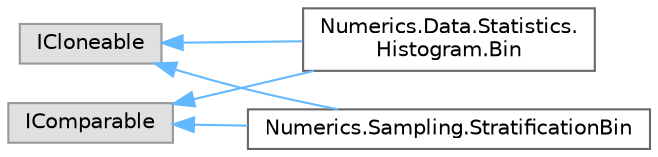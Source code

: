 digraph "Graphical Class Hierarchy"
{
 // LATEX_PDF_SIZE
  bgcolor="transparent";
  edge [fontname=Helvetica,fontsize=10,labelfontname=Helvetica,labelfontsize=10];
  node [fontname=Helvetica,fontsize=10,shape=box,height=0.2,width=0.4];
  rankdir="LR";
  Node0 [id="Node000000",label="ICloneable",height=0.2,width=0.4,color="grey60", fillcolor="#E0E0E0", style="filled",tooltip=" "];
  Node0 -> Node1 [id="edge1_Node000000_Node000001",dir="back",color="steelblue1",style="solid",tooltip=" "];
  Node1 [id="Node000001",label="Numerics.Data.Statistics.\lHistogram.Bin",height=0.2,width=0.4,color="grey40", fillcolor="white", style="filled",URL="$class_numerics_1_1_data_1_1_statistics_1_1_histogram_1_1_bin.html",tooltip="A histogram bin."];
  Node0 -> Node3 [id="edge2_Node000000_Node000003",dir="back",color="steelblue1",style="solid",tooltip=" "];
  Node3 [id="Node000003",label="Numerics.Sampling.StratificationBin",height=0.2,width=0.4,color="grey40", fillcolor="white", style="filled",URL="$class_numerics_1_1_sampling_1_1_stratification_bin.html",tooltip="A class for stratification bins."];
  Node2 [id="Node000002",label="IComparable",height=0.2,width=0.4,color="grey60", fillcolor="#E0E0E0", style="filled",tooltip=" "];
  Node2 -> Node1 [id="edge3_Node000002_Node000001",dir="back",color="steelblue1",style="solid",tooltip=" "];
  Node2 -> Node3 [id="edge4_Node000002_Node000003",dir="back",color="steelblue1",style="solid",tooltip=" "];
}
